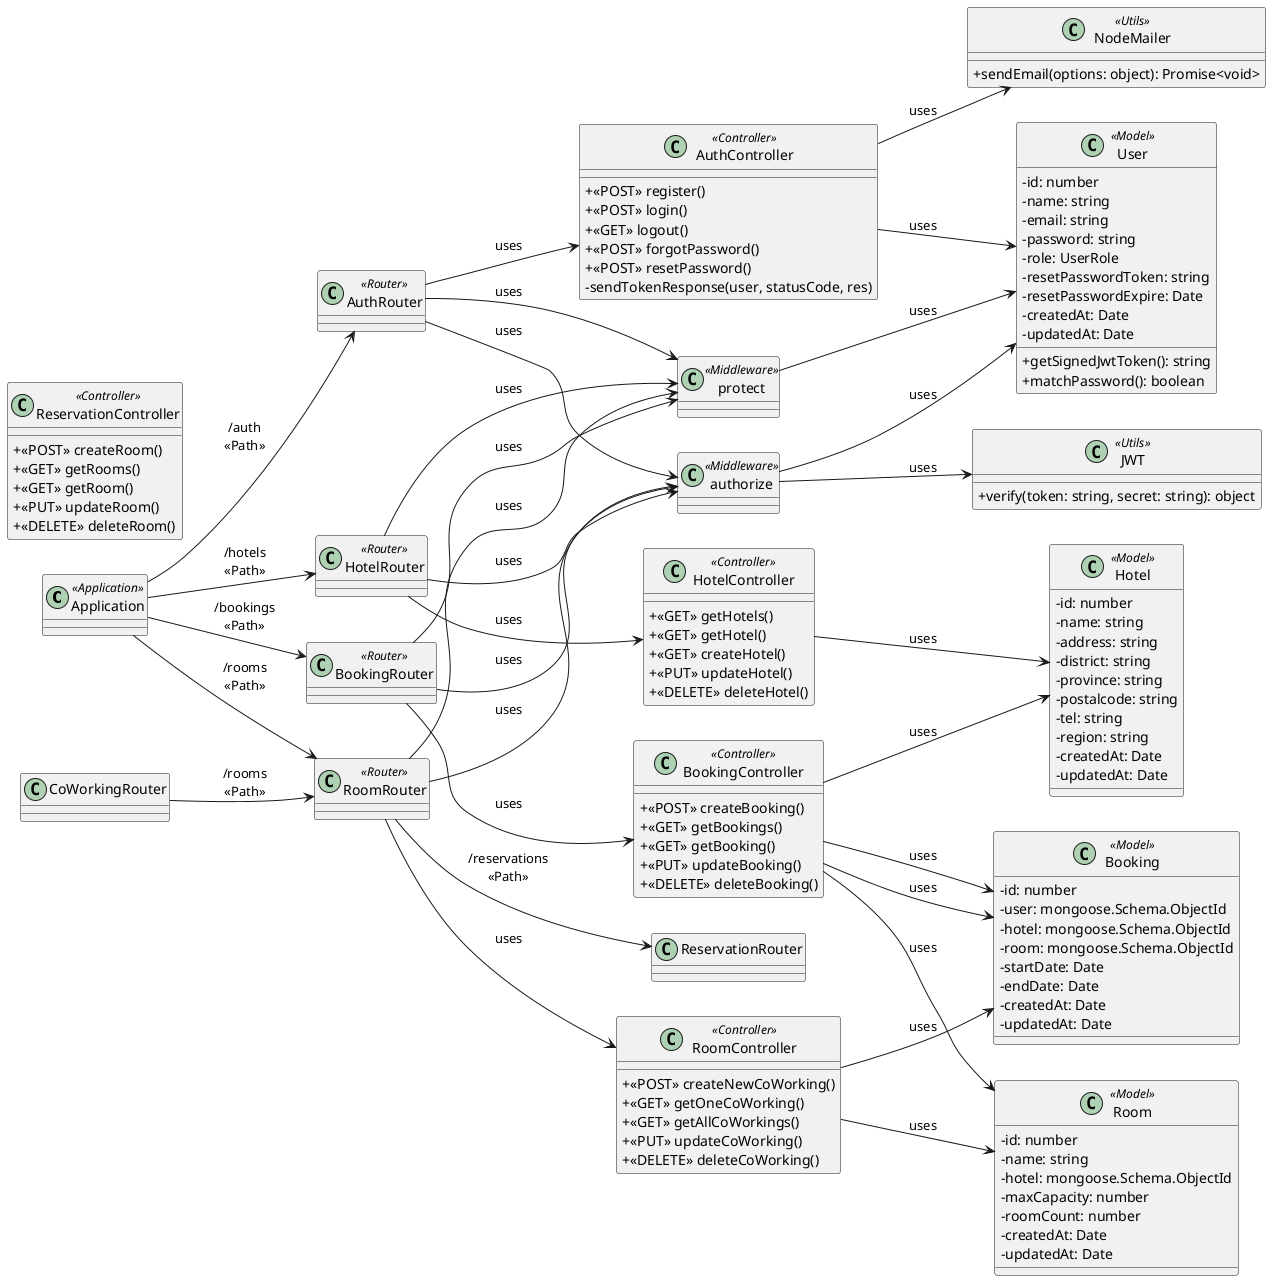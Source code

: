 @startuml Class Diagram
left to right direction
skinparam packagePadding 20
skinparam classAttributeIconSize 0

class Application <<Application>>

' Routers
class AuthRouter <<Router>>
class HotelRouter <<Router>>
class RoomRouter <<Router>>
class BookingRouter <<Router>>

' Controllers
class AuthController <<Controller>> {
    + <<POST>> register()
    + <<POST>> login()
    + <<GET>> logout()
    + <<POST>> forgotPassword()
    + <<POST>> resetPassword()
    - sendTokenResponse(user, statusCode, res)
}

class HotelController <<Controller>> {
    + <<GET>> getHotels()
    + <<GET>> getHotel()
    + <<GET>> createHotel()
    + <<PUT>> updateHotel()
    + <<DELETE>> deleteHotel()
}

class RoomController <<Controller>> {
    + <<POST>> createNewCoWorking()
    + <<GET>> getOneCoWorking()
    + <<GET>> getAllCoWorkings()
    + <<PUT>> updateCoWorking()
    + <<DELETE>> deleteCoWorking()
}

class BookingController <<Controller>> {
    + <<POST>> createBooking()
    + <<GET>> getBookings()
    + <<GET>> getBooking()
    + <<PUT>> updateBooking()
    + <<DELETE>> deleteBooking()
}

class ReservationController <<Controller>> {
    + <<POST>> createRoom()
    + <<GET>> getRooms()
    + <<GET>> getRoom()
    + <<PUT>> updateRoom()
    + <<DELETE>> deleteRoom()
}

' Model
class User <<Model>> {
    - id: number
    - name: string
    - email: string
    - password: string
    - role: UserRole
    - resetPasswordToken: string
    - resetPasswordExpire: Date
    - createdAt: Date
    - updatedAt: Date

    + getSignedJwtToken(): string
    + matchPassword(): boolean
}

class Hotel <<Model>> {
    - id: number
    - name: string
    - address: string
    - district: string
    - province: string
    - postalcode: string
    - tel: string
    - region: string
    - createdAt: Date
    - updatedAt: Date
}

class Room <<Model>> {
    - id: number
    - name: string
    - hotel: mongoose.Schema.ObjectId
    - maxCapacity: number
    - roomCount: number
    - createdAt: Date
    - updatedAt: Date
}

class Booking <<Model>> {
    - id: number
    - user: mongoose.Schema.ObjectId
    - hotel: mongoose.Schema.ObjectId
    - room: mongoose.Schema.ObjectId
    - startDate: Date
    - endDate: Date
    - createdAt: Date
    - updatedAt: Date
}

' Utils
class NodeMailer <<Utils>> {
    + sendEmail(options: object): Promise<void>
}

class JWT <<Utils>> {
    + verify(token: string, secret: string): object
}

' Middlewares
class authorize <<Middleware>>
class protect <<Middleware>>

'' Service & Router
Application --> AuthRouter: "/auth\n<<Path>>"
Application --> HotelRouter: "/hotels\n<<Path>>"
Application --> BookingRouter: "/bookings\n<<Path>>"
Application --> RoomRouter: "/rooms\n<<Path>>"

'' Routers & Routers
CoWorkingRouter --> RoomRouter: "/rooms\n<<Path>>"
RoomRouter --> ReservationRouter: "/reservations\n<<Path>>"

'' Router & Middlewares
AuthRouter --> authorize: "uses"
AuthRouter --> protect: "uses"

HotelRouter --> authorize: "uses"
HotelRouter --> protect: "uses"

RoomRouter --> authorize: "uses"
RoomRouter --> protect: "uses"

BookingRouter --> authorize: "uses"
BookingRouter --> protect: "uses"

'' Routers & Controllers
AuthRouter --> AuthController: "uses"
HotelRouter --> HotelController: "uses"
RoomRouter --> RoomController: "uses"
BookingRouter --> BookingController: "uses"

'' Controllers & Models
AuthController --> User: "uses"
HotelController --> Hotel: "uses"
RoomController --> Room: "uses"
BookingController --> Booking: "uses"
RoomController --> Booking: "uses"
BookingController --> Booking: "uses"
BookingController --> Hotel: "uses"
BookingController --> Room: "uses"

'' Middlewares & Models
authorize --> User: "uses"
protect --> User: "uses"

'' Utils
AuthController --> NodeMailer: "uses"
authorize --> JWT: "uses"

@enduml